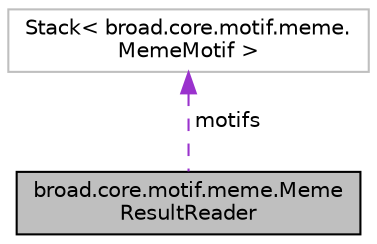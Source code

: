 digraph "broad.core.motif.meme.MemeResultReader"
{
  edge [fontname="Helvetica",fontsize="10",labelfontname="Helvetica",labelfontsize="10"];
  node [fontname="Helvetica",fontsize="10",shape=record];
  Node1 [label="broad.core.motif.meme.Meme\lResultReader",height=0.2,width=0.4,color="black", fillcolor="grey75", style="filled" fontcolor="black"];
  Node2 -> Node1 [dir="back",color="darkorchid3",fontsize="10",style="dashed",label=" motifs" ,fontname="Helvetica"];
  Node2 [label="Stack\< broad.core.motif.meme.\lMemeMotif \>",height=0.2,width=0.4,color="grey75", fillcolor="white", style="filled"];
}
